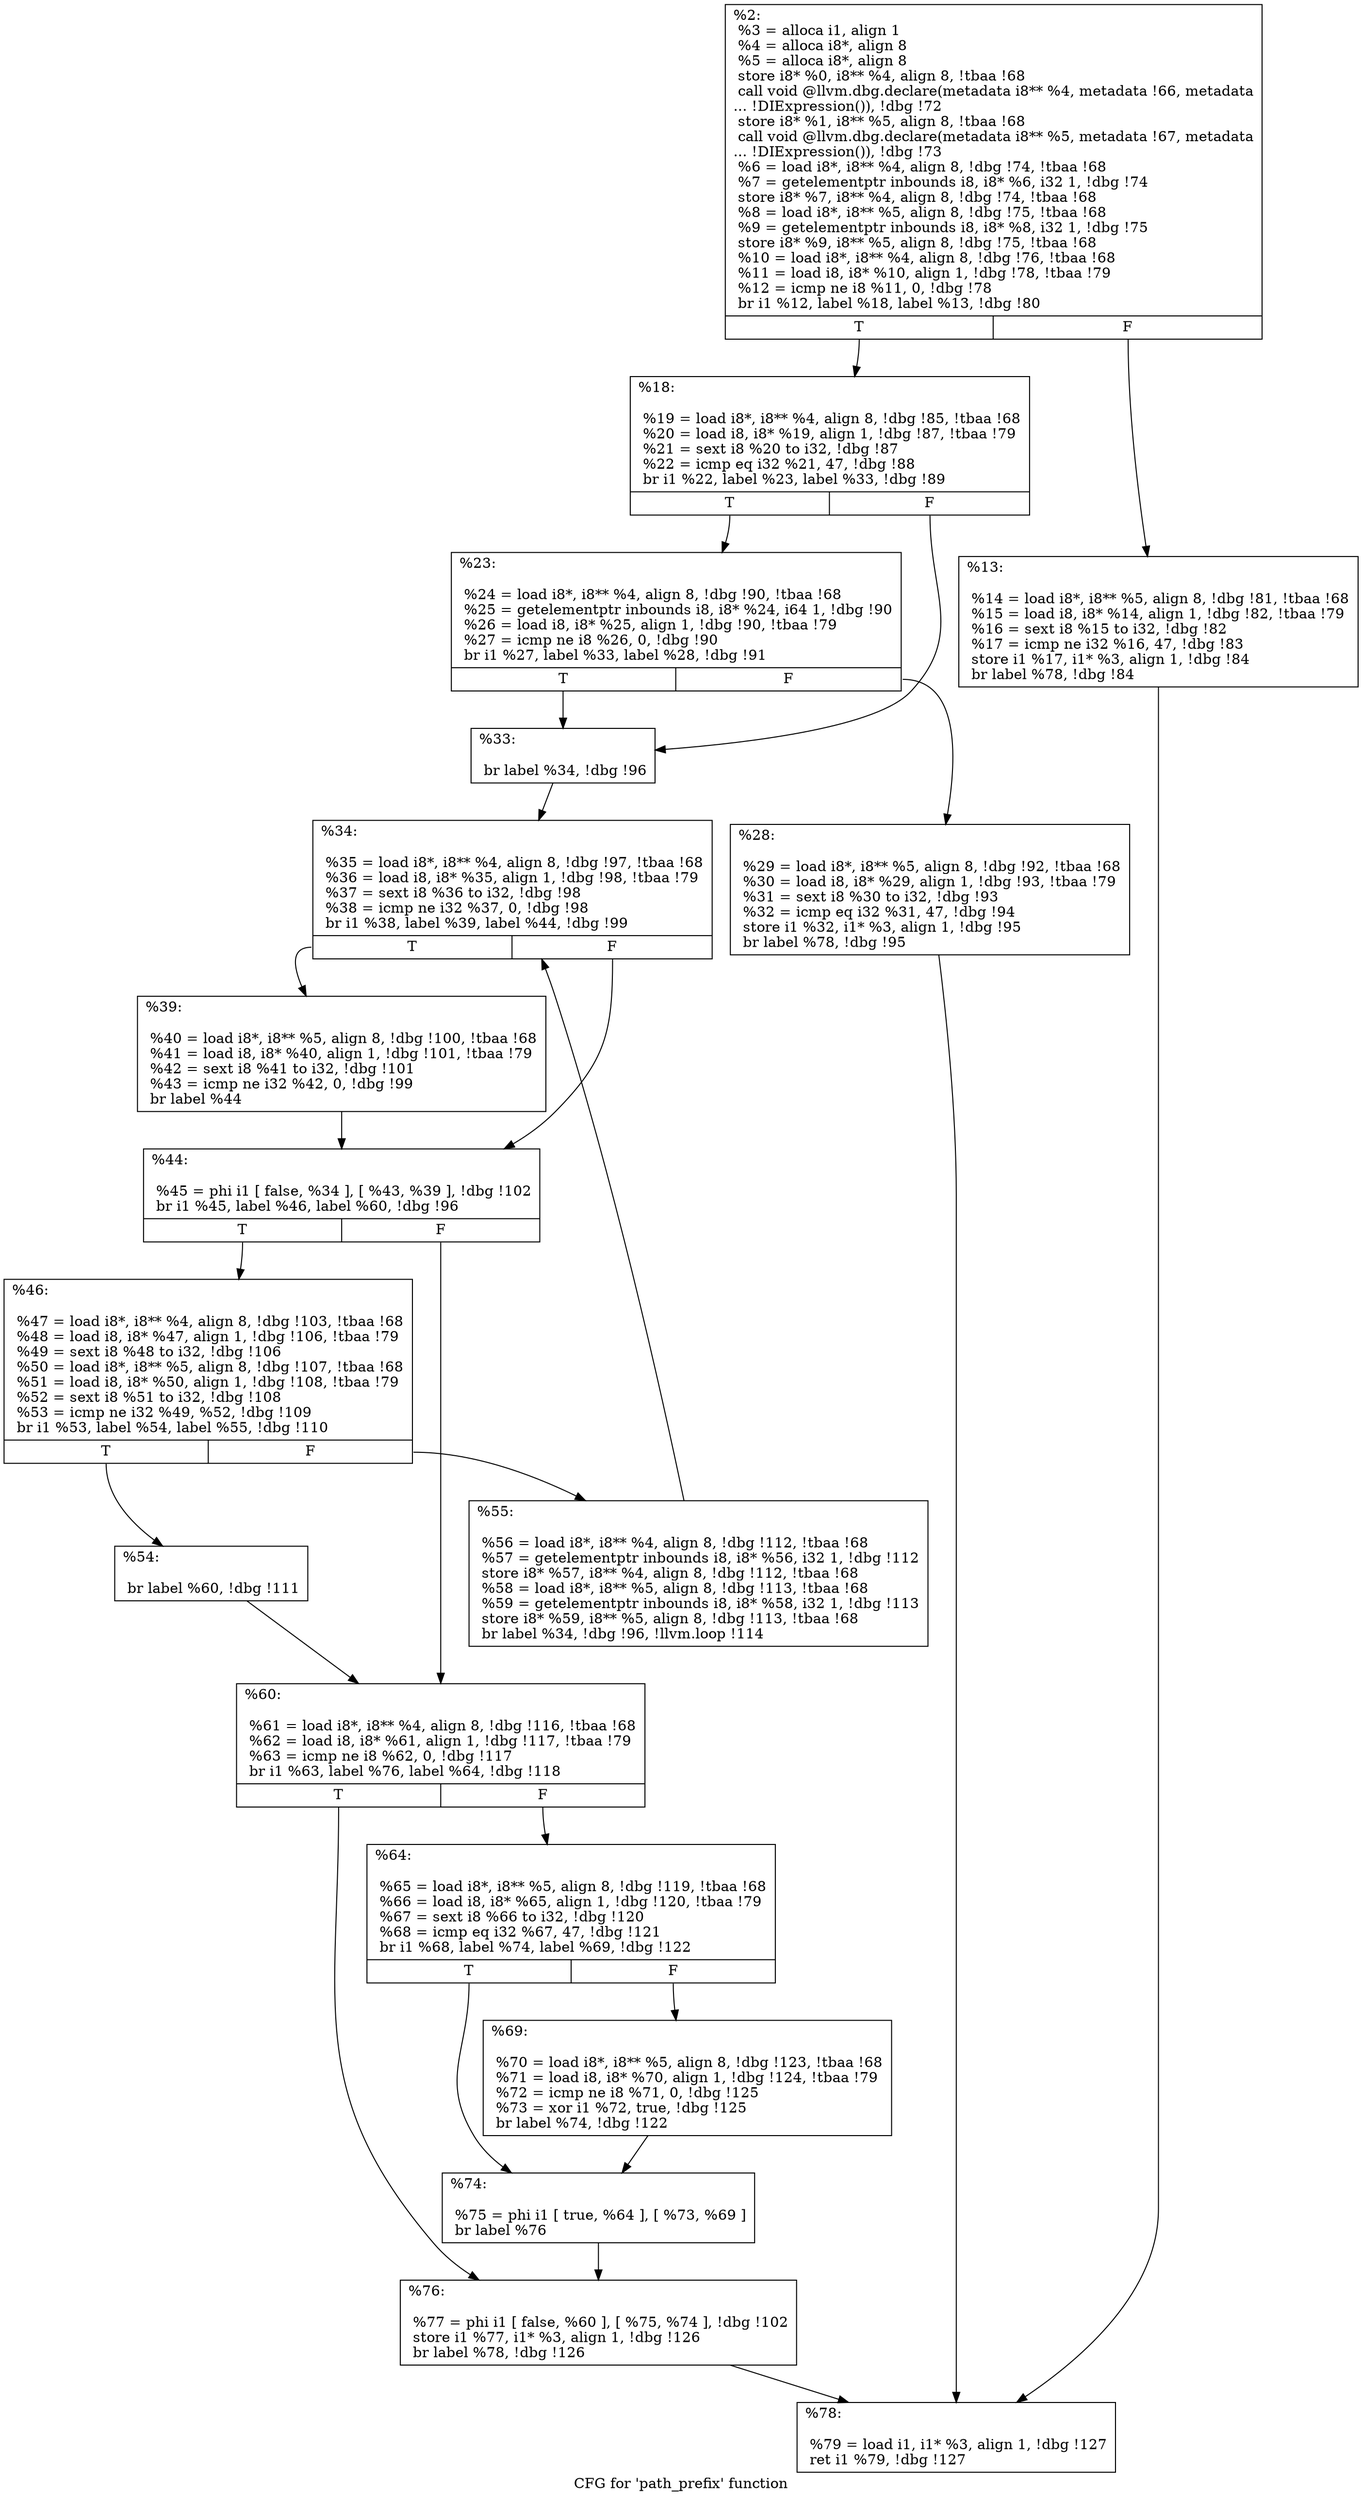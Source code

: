 digraph "CFG for 'path_prefix' function" {
	label="CFG for 'path_prefix' function";

	Node0xc3c640 [shape=record,label="{%2:\l  %3 = alloca i1, align 1\l  %4 = alloca i8*, align 8\l  %5 = alloca i8*, align 8\l  store i8* %0, i8** %4, align 8, !tbaa !68\l  call void @llvm.dbg.declare(metadata i8** %4, metadata !66, metadata\l... !DIExpression()), !dbg !72\l  store i8* %1, i8** %5, align 8, !tbaa !68\l  call void @llvm.dbg.declare(metadata i8** %5, metadata !67, metadata\l... !DIExpression()), !dbg !73\l  %6 = load i8*, i8** %4, align 8, !dbg !74, !tbaa !68\l  %7 = getelementptr inbounds i8, i8* %6, i32 1, !dbg !74\l  store i8* %7, i8** %4, align 8, !dbg !74, !tbaa !68\l  %8 = load i8*, i8** %5, align 8, !dbg !75, !tbaa !68\l  %9 = getelementptr inbounds i8, i8* %8, i32 1, !dbg !75\l  store i8* %9, i8** %5, align 8, !dbg !75, !tbaa !68\l  %10 = load i8*, i8** %4, align 8, !dbg !76, !tbaa !68\l  %11 = load i8, i8* %10, align 1, !dbg !78, !tbaa !79\l  %12 = icmp ne i8 %11, 0, !dbg !78\l  br i1 %12, label %18, label %13, !dbg !80\l|{<s0>T|<s1>F}}"];
	Node0xc3c640:s0 -> Node0xc44990;
	Node0xc3c640:s1 -> Node0xc44940;
	Node0xc44940 [shape=record,label="{%13:\l\l  %14 = load i8*, i8** %5, align 8, !dbg !81, !tbaa !68\l  %15 = load i8, i8* %14, align 1, !dbg !82, !tbaa !79\l  %16 = sext i8 %15 to i32, !dbg !82\l  %17 = icmp ne i32 %16, 47, !dbg !83\l  store i1 %17, i1* %3, align 1, !dbg !84\l  br label %78, !dbg !84\l}"];
	Node0xc44940 -> Node0xc44e40;
	Node0xc44990 [shape=record,label="{%18:\l\l  %19 = load i8*, i8** %4, align 8, !dbg !85, !tbaa !68\l  %20 = load i8, i8* %19, align 1, !dbg !87, !tbaa !79\l  %21 = sext i8 %20 to i32, !dbg !87\l  %22 = icmp eq i32 %21, 47, !dbg !88\l  br i1 %22, label %23, label %33, !dbg !89\l|{<s0>T|<s1>F}}"];
	Node0xc44990:s0 -> Node0xc449e0;
	Node0xc44990:s1 -> Node0xc44a80;
	Node0xc449e0 [shape=record,label="{%23:\l\l  %24 = load i8*, i8** %4, align 8, !dbg !90, !tbaa !68\l  %25 = getelementptr inbounds i8, i8* %24, i64 1, !dbg !90\l  %26 = load i8, i8* %25, align 1, !dbg !90, !tbaa !79\l  %27 = icmp ne i8 %26, 0, !dbg !90\l  br i1 %27, label %33, label %28, !dbg !91\l|{<s0>T|<s1>F}}"];
	Node0xc449e0:s0 -> Node0xc44a80;
	Node0xc449e0:s1 -> Node0xc44a30;
	Node0xc44a30 [shape=record,label="{%28:\l\l  %29 = load i8*, i8** %5, align 8, !dbg !92, !tbaa !68\l  %30 = load i8, i8* %29, align 1, !dbg !93, !tbaa !79\l  %31 = sext i8 %30 to i32, !dbg !93\l  %32 = icmp eq i32 %31, 47, !dbg !94\l  store i1 %32, i1* %3, align 1, !dbg !95\l  br label %78, !dbg !95\l}"];
	Node0xc44a30 -> Node0xc44e40;
	Node0xc44a80 [shape=record,label="{%33:\l\l  br label %34, !dbg !96\l}"];
	Node0xc44a80 -> Node0xc44ad0;
	Node0xc44ad0 [shape=record,label="{%34:\l\l  %35 = load i8*, i8** %4, align 8, !dbg !97, !tbaa !68\l  %36 = load i8, i8* %35, align 1, !dbg !98, !tbaa !79\l  %37 = sext i8 %36 to i32, !dbg !98\l  %38 = icmp ne i32 %37, 0, !dbg !98\l  br i1 %38, label %39, label %44, !dbg !99\l|{<s0>T|<s1>F}}"];
	Node0xc44ad0:s0 -> Node0xc44b20;
	Node0xc44ad0:s1 -> Node0xc44b70;
	Node0xc44b20 [shape=record,label="{%39:\l\l  %40 = load i8*, i8** %5, align 8, !dbg !100, !tbaa !68\l  %41 = load i8, i8* %40, align 1, !dbg !101, !tbaa !79\l  %42 = sext i8 %41 to i32, !dbg !101\l  %43 = icmp ne i32 %42, 0, !dbg !99\l  br label %44\l}"];
	Node0xc44b20 -> Node0xc44b70;
	Node0xc44b70 [shape=record,label="{%44:\l\l  %45 = phi i1 [ false, %34 ], [ %43, %39 ], !dbg !102\l  br i1 %45, label %46, label %60, !dbg !96\l|{<s0>T|<s1>F}}"];
	Node0xc44b70:s0 -> Node0xc44bc0;
	Node0xc44b70:s1 -> Node0xc44cb0;
	Node0xc44bc0 [shape=record,label="{%46:\l\l  %47 = load i8*, i8** %4, align 8, !dbg !103, !tbaa !68\l  %48 = load i8, i8* %47, align 1, !dbg !106, !tbaa !79\l  %49 = sext i8 %48 to i32, !dbg !106\l  %50 = load i8*, i8** %5, align 8, !dbg !107, !tbaa !68\l  %51 = load i8, i8* %50, align 1, !dbg !108, !tbaa !79\l  %52 = sext i8 %51 to i32, !dbg !108\l  %53 = icmp ne i32 %49, %52, !dbg !109\l  br i1 %53, label %54, label %55, !dbg !110\l|{<s0>T|<s1>F}}"];
	Node0xc44bc0:s0 -> Node0xc44c10;
	Node0xc44bc0:s1 -> Node0xc44c60;
	Node0xc44c10 [shape=record,label="{%54:\l\l  br label %60, !dbg !111\l}"];
	Node0xc44c10 -> Node0xc44cb0;
	Node0xc44c60 [shape=record,label="{%55:\l\l  %56 = load i8*, i8** %4, align 8, !dbg !112, !tbaa !68\l  %57 = getelementptr inbounds i8, i8* %56, i32 1, !dbg !112\l  store i8* %57, i8** %4, align 8, !dbg !112, !tbaa !68\l  %58 = load i8*, i8** %5, align 8, !dbg !113, !tbaa !68\l  %59 = getelementptr inbounds i8, i8* %58, i32 1, !dbg !113\l  store i8* %59, i8** %5, align 8, !dbg !113, !tbaa !68\l  br label %34, !dbg !96, !llvm.loop !114\l}"];
	Node0xc44c60 -> Node0xc44ad0;
	Node0xc44cb0 [shape=record,label="{%60:\l\l  %61 = load i8*, i8** %4, align 8, !dbg !116, !tbaa !68\l  %62 = load i8, i8* %61, align 1, !dbg !117, !tbaa !79\l  %63 = icmp ne i8 %62, 0, !dbg !117\l  br i1 %63, label %76, label %64, !dbg !118\l|{<s0>T|<s1>F}}"];
	Node0xc44cb0:s0 -> Node0xc44df0;
	Node0xc44cb0:s1 -> Node0xc44d00;
	Node0xc44d00 [shape=record,label="{%64:\l\l  %65 = load i8*, i8** %5, align 8, !dbg !119, !tbaa !68\l  %66 = load i8, i8* %65, align 1, !dbg !120, !tbaa !79\l  %67 = sext i8 %66 to i32, !dbg !120\l  %68 = icmp eq i32 %67, 47, !dbg !121\l  br i1 %68, label %74, label %69, !dbg !122\l|{<s0>T|<s1>F}}"];
	Node0xc44d00:s0 -> Node0xc44da0;
	Node0xc44d00:s1 -> Node0xc44d50;
	Node0xc44d50 [shape=record,label="{%69:\l\l  %70 = load i8*, i8** %5, align 8, !dbg !123, !tbaa !68\l  %71 = load i8, i8* %70, align 1, !dbg !124, !tbaa !79\l  %72 = icmp ne i8 %71, 0, !dbg !125\l  %73 = xor i1 %72, true, !dbg !125\l  br label %74, !dbg !122\l}"];
	Node0xc44d50 -> Node0xc44da0;
	Node0xc44da0 [shape=record,label="{%74:\l\l  %75 = phi i1 [ true, %64 ], [ %73, %69 ]\l  br label %76\l}"];
	Node0xc44da0 -> Node0xc44df0;
	Node0xc44df0 [shape=record,label="{%76:\l\l  %77 = phi i1 [ false, %60 ], [ %75, %74 ], !dbg !102\l  store i1 %77, i1* %3, align 1, !dbg !126\l  br label %78, !dbg !126\l}"];
	Node0xc44df0 -> Node0xc44e40;
	Node0xc44e40 [shape=record,label="{%78:\l\l  %79 = load i1, i1* %3, align 1, !dbg !127\l  ret i1 %79, !dbg !127\l}"];
}
